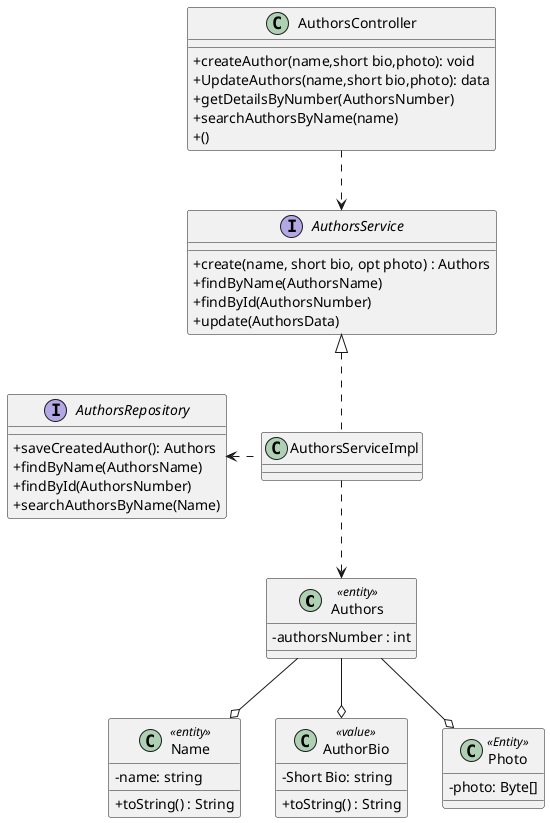 @startuml
'https://plantuml.com/class-diagram

skinparam classAttributeIconSize 0
class Authors <<entity>>{
    - authorsNumber : int
}
class Name <<entity>>{
    - name: string
    + toString() : String
}

class AuthorBio <<value>>{
    - Short Bio: string
    + toString() : String
}

class Photo <<Entity>>{
    - photo: Byte[]
}

class AuthorsController {
    +createAuthor(name,short bio,photo): void
    +UpdateAuthors(name,short bio,photo): data
    + getDetailsByNumber(AuthorsNumber)
    + searchAuthorsByName(name)
    + ()
}

class AuthorsServiceImpl implements AuthorsService{
}

interface AuthorsService {
    + create(name, short bio, opt photo) : Authors
    + findByName(AuthorsName)
    + findById(AuthorsNumber)
    + update(AuthorsData)
}

interface AuthorsRepository {
    +saveCreatedAuthor(): Authors
    + findByName(AuthorsName)
    + findById(AuthorsNumber)
    + searchAuthorsByName(Name)

}

AuthorsServiceImpl ..> Authors
AuthorsController ..> AuthorsService
AuthorsServiceImpl .left.> AuthorsRepository

Authors --o Name
Authors --o Photo
Authors --o AuthorBio
@enduml
